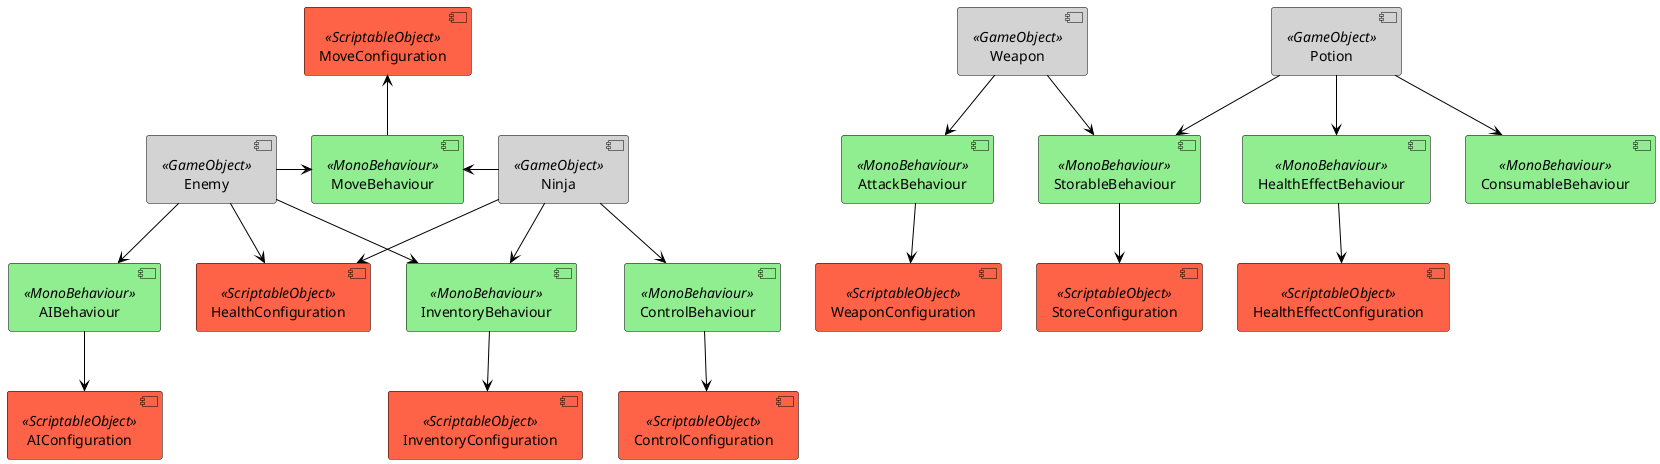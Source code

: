 @startuml design

skinparam component {
    borderColor Black
    backgroundColor<<GameObject>> LightGray
    backgroundColor<<MonoBehaviour>> LightGreen
    backgroundColor<<ScriptableObject>> Tomato
    ArrowColor Black
    Text Bold
}

component Ninja <<GameObject>>
component Enemy <<GameObject>>
component Weapon <<GameObject>>
component Potion <<GameObject>>

component MoveBehaviour <<MonoBehaviour>>
component AttackBehaviour <<MonoBehaviour>>
component ControlBehaviour <<MonoBehaviour>>
component AIBehaviour <<MonoBehaviour>>
component InventoryBehaviour <<MonoBehaviour>>
component StorableBehaviour <<MonoBehaviour>>
component HealthEffectBehaviour <<MonoBehaviour>>
component ConsumableBehaviour <<MonoBehaviour>>

component ControlConfiguration <<ScriptableObject>>
component MoveConfiguration <<ScriptableObject>>
component AIConfiguration <<ScriptableObject>>
component InventoryConfiguration <<ScriptableObject>>
component StoreConfiguration <<ScriptableObject>>
component WeaponConfiguration <<ScriptableObject>>
component HealthEffectConfiguration <<ScriptableObject>>
component HealthConfiguration <<ScriptableObject>>

Ninja --> InventoryBehaviour
Ninja -left-> MoveBehaviour
Ninja --> ControlBehaviour
Ninja --> HealthConfiguration
Enemy --> InventoryBehaviour
Enemy -right-> MoveBehaviour
Enemy --> AIBehaviour
Enemy --> HealthConfiguration
Weapon --> AttackBehaviour
Weapon --> StorableBehaviour
Potion --> StorableBehaviour
Potion --> HealthEffectBehaviour
Potion --> ConsumableBehaviour

InventoryBehaviour --> InventoryConfiguration
StorableBehaviour --> StoreConfiguration
ControlBehaviour --> ControlConfiguration
MoveBehaviour -up-> MoveConfiguration
AIBehaviour --> AIConfiguration
AttackBehaviour --> WeaponConfiguration
HealthEffectBehaviour --> HealthEffectConfiguration

@enduml